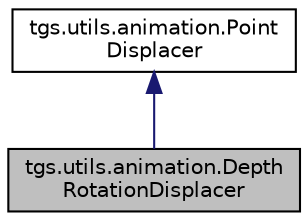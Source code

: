 digraph "tgs.utils.animation.DepthRotationDisplacer"
{
  edge [fontname="Helvetica",fontsize="10",labelfontname="Helvetica",labelfontsize="10"];
  node [fontname="Helvetica",fontsize="10",shape=record];
  Node2 [label="tgs.utils.animation.Depth\lRotationDisplacer",height=0.2,width=0.4,color="black", fillcolor="grey75", style="filled", fontcolor="black"];
  Node3 -> Node2 [dir="back",color="midnightblue",fontsize="10",style="solid",fontname="Helvetica"];
  Node3 [label="tgs.utils.animation.Point\lDisplacer",height=0.2,width=0.4,color="black", fillcolor="white", style="filled",URL="$classtgs_1_1utils_1_1animation_1_1PointDisplacer.html"];
}

